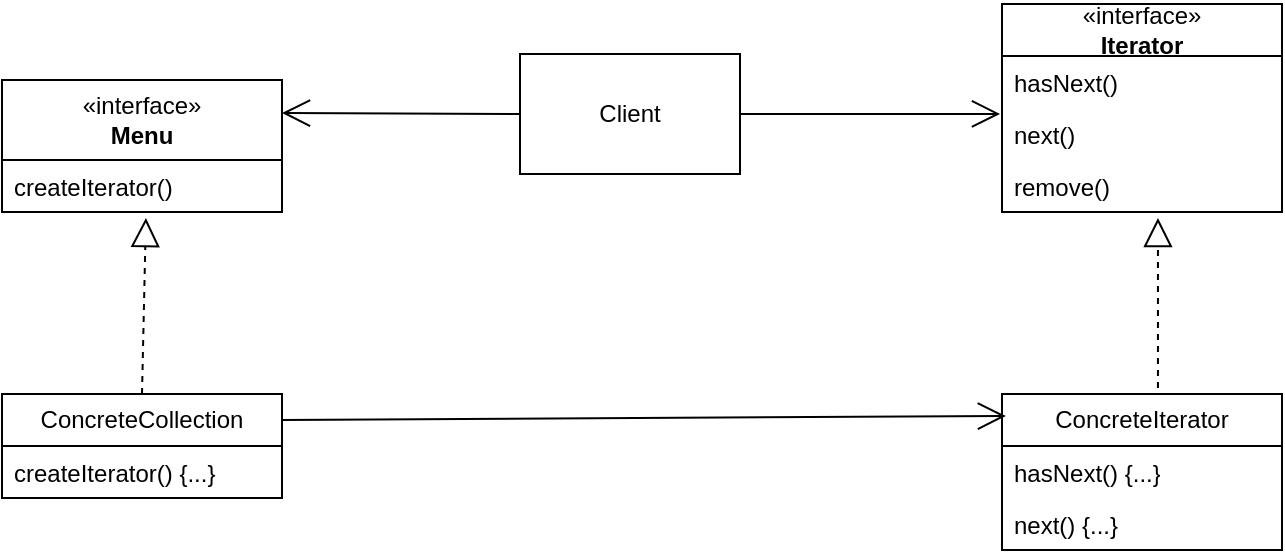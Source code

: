 <mxfile version="24.1.0" type="device">
  <diagram id="C5RBs43oDa-KdzZeNtuy" name="Page-1">
    <mxGraphModel dx="1026" dy="743" grid="1" gridSize="10" guides="1" tooltips="1" connect="1" arrows="1" fold="1" page="1" pageScale="1" pageWidth="827" pageHeight="1169" math="0" shadow="0">
      <root>
        <mxCell id="WIyWlLk6GJQsqaUBKTNV-0" />
        <mxCell id="WIyWlLk6GJQsqaUBKTNV-1" parent="WIyWlLk6GJQsqaUBKTNV-0" />
        <mxCell id="HE-NTRZVIOfqoMNwywzv-1" value="«interface»&lt;br&gt;&lt;b&gt;Menu&lt;/b&gt;" style="swimlane;fontStyle=0;childLayout=stackLayout;horizontal=1;startSize=40;fillColor=none;horizontalStack=0;resizeParent=1;resizeParentMax=0;resizeLast=0;collapsible=1;marginBottom=0;whiteSpace=wrap;html=1;" vertex="1" parent="WIyWlLk6GJQsqaUBKTNV-1">
          <mxGeometry x="100" y="83" width="140" height="66" as="geometry" />
        </mxCell>
        <mxCell id="HE-NTRZVIOfqoMNwywzv-2" value="createIterator()" style="text;strokeColor=none;fillColor=none;align=left;verticalAlign=top;spacingLeft=4;spacingRight=4;overflow=hidden;rotatable=0;points=[[0,0.5],[1,0.5]];portConstraint=eastwest;whiteSpace=wrap;html=1;" vertex="1" parent="HE-NTRZVIOfqoMNwywzv-1">
          <mxGeometry y="40" width="140" height="26" as="geometry" />
        </mxCell>
        <mxCell id="HE-NTRZVIOfqoMNwywzv-5" value="ConcreteCollection" style="swimlane;fontStyle=0;childLayout=stackLayout;horizontal=1;startSize=26;fillColor=none;horizontalStack=0;resizeParent=1;resizeParentMax=0;resizeLast=0;collapsible=1;marginBottom=0;whiteSpace=wrap;html=1;" vertex="1" parent="WIyWlLk6GJQsqaUBKTNV-1">
          <mxGeometry x="100" y="240" width="140" height="52" as="geometry" />
        </mxCell>
        <mxCell id="HE-NTRZVIOfqoMNwywzv-6" value="createIterator() {...}" style="text;strokeColor=none;fillColor=none;align=left;verticalAlign=top;spacingLeft=4;spacingRight=4;overflow=hidden;rotatable=0;points=[[0,0.5],[1,0.5]];portConstraint=eastwest;whiteSpace=wrap;html=1;" vertex="1" parent="HE-NTRZVIOfqoMNwywzv-5">
          <mxGeometry y="26" width="140" height="26" as="geometry" />
        </mxCell>
        <mxCell id="HE-NTRZVIOfqoMNwywzv-9" value="" style="endArrow=block;dashed=1;endFill=0;endSize=12;html=1;rounded=0;exitX=0.5;exitY=0;exitDx=0;exitDy=0;entryX=0.514;entryY=1.115;entryDx=0;entryDy=0;entryPerimeter=0;" edge="1" parent="WIyWlLk6GJQsqaUBKTNV-1" source="HE-NTRZVIOfqoMNwywzv-5" target="HE-NTRZVIOfqoMNwywzv-2">
          <mxGeometry width="160" relative="1" as="geometry">
            <mxPoint x="190" y="170" as="sourcePoint" />
            <mxPoint x="350" y="170" as="targetPoint" />
          </mxGeometry>
        </mxCell>
        <mxCell id="HE-NTRZVIOfqoMNwywzv-10" value="Client" style="html=1;whiteSpace=wrap;" vertex="1" parent="WIyWlLk6GJQsqaUBKTNV-1">
          <mxGeometry x="359" y="70" width="110" height="60" as="geometry" />
        </mxCell>
        <mxCell id="HE-NTRZVIOfqoMNwywzv-11" value="" style="endArrow=open;endFill=1;endSize=12;html=1;rounded=0;exitX=0;exitY=0.5;exitDx=0;exitDy=0;entryX=1;entryY=0.25;entryDx=0;entryDy=0;" edge="1" parent="WIyWlLk6GJQsqaUBKTNV-1" source="HE-NTRZVIOfqoMNwywzv-10" target="HE-NTRZVIOfqoMNwywzv-1">
          <mxGeometry width="160" relative="1" as="geometry">
            <mxPoint x="300" y="200" as="sourcePoint" />
            <mxPoint x="460" y="200" as="targetPoint" />
          </mxGeometry>
        </mxCell>
        <mxCell id="HE-NTRZVIOfqoMNwywzv-12" value="«interface»&lt;br&gt;&lt;b&gt;Iterator&lt;/b&gt;" style="swimlane;fontStyle=0;childLayout=stackLayout;horizontal=1;startSize=26;fillColor=none;horizontalStack=0;resizeParent=1;resizeParentMax=0;resizeLast=0;collapsible=1;marginBottom=0;whiteSpace=wrap;html=1;" vertex="1" parent="WIyWlLk6GJQsqaUBKTNV-1">
          <mxGeometry x="600" y="45" width="140" height="104" as="geometry" />
        </mxCell>
        <mxCell id="HE-NTRZVIOfqoMNwywzv-13" value="hasNext()" style="text;strokeColor=none;fillColor=none;align=left;verticalAlign=top;spacingLeft=4;spacingRight=4;overflow=hidden;rotatable=0;points=[[0,0.5],[1,0.5]];portConstraint=eastwest;whiteSpace=wrap;html=1;" vertex="1" parent="HE-NTRZVIOfqoMNwywzv-12">
          <mxGeometry y="26" width="140" height="26" as="geometry" />
        </mxCell>
        <mxCell id="HE-NTRZVIOfqoMNwywzv-14" value="next()" style="text;strokeColor=none;fillColor=none;align=left;verticalAlign=top;spacingLeft=4;spacingRight=4;overflow=hidden;rotatable=0;points=[[0,0.5],[1,0.5]];portConstraint=eastwest;whiteSpace=wrap;html=1;" vertex="1" parent="HE-NTRZVIOfqoMNwywzv-12">
          <mxGeometry y="52" width="140" height="26" as="geometry" />
        </mxCell>
        <mxCell id="HE-NTRZVIOfqoMNwywzv-15" value="remove()" style="text;strokeColor=none;fillColor=none;align=left;verticalAlign=top;spacingLeft=4;spacingRight=4;overflow=hidden;rotatable=0;points=[[0,0.5],[1,0.5]];portConstraint=eastwest;whiteSpace=wrap;html=1;" vertex="1" parent="HE-NTRZVIOfqoMNwywzv-12">
          <mxGeometry y="78" width="140" height="26" as="geometry" />
        </mxCell>
        <mxCell id="HE-NTRZVIOfqoMNwywzv-16" value="" style="endArrow=open;endFill=1;endSize=12;html=1;rounded=0;exitX=1;exitY=0.5;exitDx=0;exitDy=0;entryX=-0.007;entryY=0.115;entryDx=0;entryDy=0;entryPerimeter=0;" edge="1" parent="WIyWlLk6GJQsqaUBKTNV-1" source="HE-NTRZVIOfqoMNwywzv-10" target="HE-NTRZVIOfqoMNwywzv-14">
          <mxGeometry width="160" relative="1" as="geometry">
            <mxPoint x="369" y="110" as="sourcePoint" />
            <mxPoint x="250" y="107" as="targetPoint" />
          </mxGeometry>
        </mxCell>
        <mxCell id="HE-NTRZVIOfqoMNwywzv-17" value="ConcreteIterator" style="swimlane;fontStyle=0;childLayout=stackLayout;horizontal=1;startSize=26;fillColor=none;horizontalStack=0;resizeParent=1;resizeParentMax=0;resizeLast=0;collapsible=1;marginBottom=0;whiteSpace=wrap;html=1;" vertex="1" parent="WIyWlLk6GJQsqaUBKTNV-1">
          <mxGeometry x="600" y="240" width="140" height="78" as="geometry" />
        </mxCell>
        <mxCell id="HE-NTRZVIOfqoMNwywzv-18" value="hasNext() {...}" style="text;strokeColor=none;fillColor=none;align=left;verticalAlign=top;spacingLeft=4;spacingRight=4;overflow=hidden;rotatable=0;points=[[0,0.5],[1,0.5]];portConstraint=eastwest;whiteSpace=wrap;html=1;" vertex="1" parent="HE-NTRZVIOfqoMNwywzv-17">
          <mxGeometry y="26" width="140" height="26" as="geometry" />
        </mxCell>
        <mxCell id="HE-NTRZVIOfqoMNwywzv-19" value="next() {...}" style="text;strokeColor=none;fillColor=none;align=left;verticalAlign=top;spacingLeft=4;spacingRight=4;overflow=hidden;rotatable=0;points=[[0,0.5],[1,0.5]];portConstraint=eastwest;whiteSpace=wrap;html=1;" vertex="1" parent="HE-NTRZVIOfqoMNwywzv-17">
          <mxGeometry y="52" width="140" height="26" as="geometry" />
        </mxCell>
        <mxCell id="HE-NTRZVIOfqoMNwywzv-21" value="" style="endArrow=block;dashed=1;endFill=0;endSize=12;html=1;rounded=0;exitX=0.557;exitY=-0.038;exitDx=0;exitDy=0;entryX=0.557;entryY=1.115;entryDx=0;entryDy=0;entryPerimeter=0;exitPerimeter=0;" edge="1" parent="WIyWlLk6GJQsqaUBKTNV-1" source="HE-NTRZVIOfqoMNwywzv-17" target="HE-NTRZVIOfqoMNwywzv-15">
          <mxGeometry width="160" relative="1" as="geometry">
            <mxPoint x="180" y="250" as="sourcePoint" />
            <mxPoint x="180" y="159" as="targetPoint" />
          </mxGeometry>
        </mxCell>
        <mxCell id="HE-NTRZVIOfqoMNwywzv-22" value="" style="endArrow=open;endFill=1;endSize=12;html=1;rounded=0;exitX=1;exitY=0.25;exitDx=0;exitDy=0;entryX=0.014;entryY=0.141;entryDx=0;entryDy=0;entryPerimeter=0;" edge="1" parent="WIyWlLk6GJQsqaUBKTNV-1" source="HE-NTRZVIOfqoMNwywzv-5" target="HE-NTRZVIOfqoMNwywzv-17">
          <mxGeometry width="160" relative="1" as="geometry">
            <mxPoint x="479" y="110" as="sourcePoint" />
            <mxPoint x="609" y="110" as="targetPoint" />
          </mxGeometry>
        </mxCell>
      </root>
    </mxGraphModel>
  </diagram>
</mxfile>
